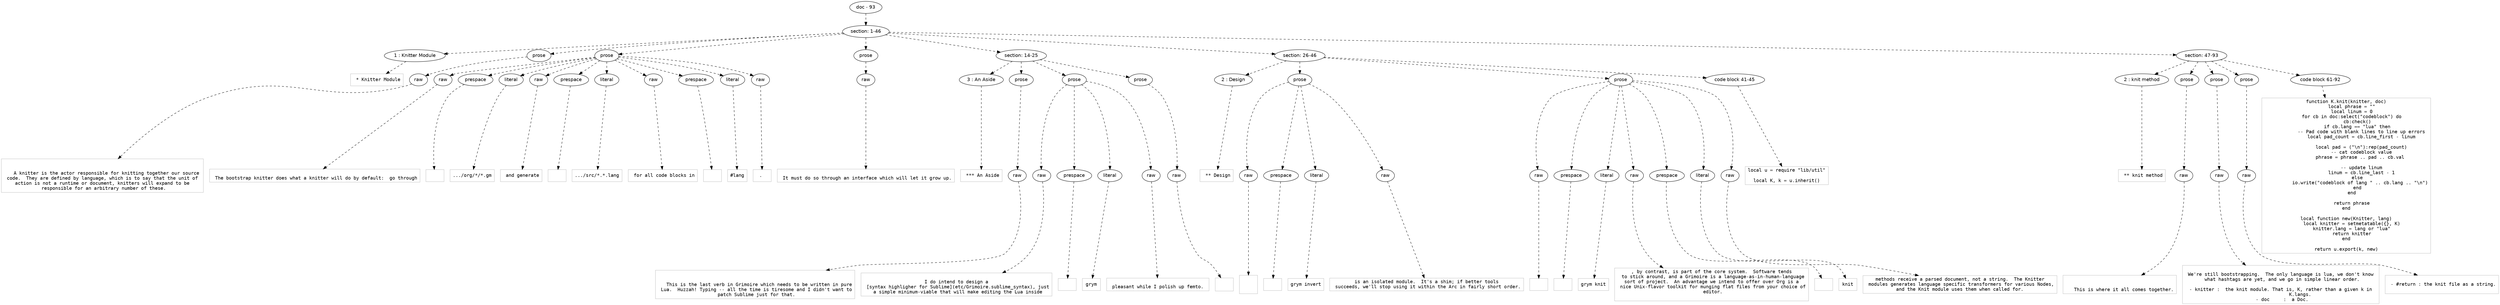 digraph hierarchy {

node [fontname=Helvetica]
edge [style=dashed]

doc_0 [label="doc - 93"]


doc_0 -> { section_1}
{rank=same; section_1}

section_1 [label="section: 1-46"]


section_1 -> { header_2 prose_3 prose_4 prose_5 section_6 section_7 section_8}
{rank=same; header_2 prose_3 prose_4 prose_5 section_6 section_7 section_8}

header_2 [label="1 : Knitter Module"]

prose_3 [label="prose"]

prose_4 [label="prose"]

prose_5 [label="prose"]

section_6 [label="section: 14-25"]

section_7 [label="section: 26-46"]

section_8 [label="section: 47-93"]


header_2 -> leaf_9
leaf_9  [color=Gray,shape=rectangle,fontname=Inconsolata,label=" * Knitter Module"]
prose_3 -> { raw_10}
{rank=same; raw_10}

raw_10 [label="raw"]


raw_10 -> leaf_11
leaf_11  [color=Gray,shape=rectangle,fontname=Inconsolata,label="

   A knitter is the actor responsible for knitting together our source
 code.  They are defined by language, which is to say that the unit of 
 action is not a runtime or document, knitters will expand to be 
 responsible for an arbitrary number of these.
"]
prose_4 -> { raw_12 prespace_13 literal_14 raw_15 prespace_16 literal_17 raw_18 prespace_19 literal_20 raw_21}
{rank=same; raw_12 prespace_13 literal_14 raw_15 prespace_16 literal_17 raw_18 prespace_19 literal_20 raw_21}

raw_12 [label="raw"]

prespace_13 [label="prespace"]

literal_14 [label="literal"]

raw_15 [label="raw"]

prespace_16 [label="prespace"]

literal_17 [label="literal"]

raw_18 [label="raw"]

prespace_19 [label="prespace"]

literal_20 [label="literal"]

raw_21 [label="raw"]


raw_12 -> leaf_22
leaf_22  [color=Gray,shape=rectangle,fontname=Inconsolata,label="
 The bootstrap knitter does what a knitter will do by default:  go through"]
prespace_13 -> leaf_23
leaf_23  [color=Gray,shape=rectangle,fontname=Inconsolata,label=" "]
literal_14 -> leaf_24
leaf_24  [color=Gray,shape=rectangle,fontname=Inconsolata,label=".../org/*/*.gm"]
raw_15 -> leaf_25
leaf_25  [color=Gray,shape=rectangle,fontname=Inconsolata,label=" and generate"]
prespace_16 -> leaf_26
leaf_26  [color=Gray,shape=rectangle,fontname=Inconsolata,label=" "]
literal_17 -> leaf_27
leaf_27  [color=Gray,shape=rectangle,fontname=Inconsolata,label=".../src/*.*.lang"]
raw_18 -> leaf_28
leaf_28  [color=Gray,shape=rectangle,fontname=Inconsolata,label=" for all code blocks in"]
prespace_19 -> leaf_29
leaf_29  [color=Gray,shape=rectangle,fontname=Inconsolata,label=" "]
literal_20 -> leaf_30
leaf_30  [color=Gray,shape=rectangle,fontname=Inconsolata,label="#lang"]
raw_21 -> leaf_31
leaf_31  [color=Gray,shape=rectangle,fontname=Inconsolata,label=". 
"]
prose_5 -> { raw_32}
{rank=same; raw_32}

raw_32 [label="raw"]


raw_32 -> leaf_33
leaf_33  [color=Gray,shape=rectangle,fontname=Inconsolata,label="
 It must do so through an interface which will let it grow up.
"]
section_6 -> { header_34 prose_35 prose_36 prose_37}
{rank=same; header_34 prose_35 prose_36 prose_37}

header_34 [label="3 : An Aside"]

prose_35 [label="prose"]

prose_36 [label="prose"]

prose_37 [label="prose"]


header_34 -> leaf_38
leaf_38  [color=Gray,shape=rectangle,fontname=Inconsolata,label=" *** An Aside"]
prose_35 -> { raw_39}
{rank=same; raw_39}

raw_39 [label="raw"]


raw_39 -> leaf_40
leaf_40  [color=Gray,shape=rectangle,fontname=Inconsolata,label="

   This is the last verb in Grimoire which needs to be written in pure
 Lua.  Huzzah! Typing -- all the time is tiresome and I didn't want to
 patch Sublime just for that.
"]
prose_36 -> { raw_41 prespace_42 literal_43 raw_44}
{rank=same; raw_41 prespace_42 literal_43 raw_44}

raw_41 [label="raw"]

prespace_42 [label="prespace"]

literal_43 [label="literal"]

raw_44 [label="raw"]


raw_41 -> leaf_45
leaf_45  [color=Gray,shape=rectangle,fontname=Inconsolata,label="
 I do intend to design a 
 [syntax highligher for Sublime](etc/Grimoire.sublime_syntax), just
 a simple minimum-viable that will make editing the Lua inside"]
prespace_42 -> leaf_46
leaf_46  [color=Gray,shape=rectangle,fontname=Inconsolata,label=" "]
literal_43 -> leaf_47
leaf_47  [color=Gray,shape=rectangle,fontname=Inconsolata,label="grym"]
raw_44 -> leaf_48
leaf_48  [color=Gray,shape=rectangle,fontname=Inconsolata,label=" 
 pleasant while I polish up femto. 
"]
prose_37 -> { raw_49}
{rank=same; raw_49}

raw_49 [label="raw"]


raw_49 -> leaf_50
leaf_50  [color=Gray,shape=rectangle,fontname=Inconsolata,label="
 "]
section_7 -> { header_51 prose_52 prose_53 codeblock_54}
{rank=same; header_51 prose_52 prose_53 codeblock_54}

header_51 [label="2 : Design"]

prose_52 [label="prose"]

prose_53 [label="prose"]

codeblock_54 [label="code block 41-45"]


header_51 -> leaf_55
leaf_55  [color=Gray,shape=rectangle,fontname=Inconsolata,label=" ** Design"]
prose_52 -> { raw_56 prespace_57 literal_58 raw_59}
{rank=same; raw_56 prespace_57 literal_58 raw_59}

raw_56 [label="raw"]

prespace_57 [label="prespace"]

literal_58 [label="literal"]

raw_59 [label="raw"]


raw_56 -> leaf_60
leaf_60  [color=Gray,shape=rectangle,fontname=Inconsolata,label="

  "]
prespace_57 -> leaf_61
leaf_61  [color=Gray,shape=rectangle,fontname=Inconsolata,label=" "]
literal_58 -> leaf_62
leaf_62  [color=Gray,shape=rectangle,fontname=Inconsolata,label="grym invert"]
raw_59 -> leaf_63
leaf_63  [color=Gray,shape=rectangle,fontname=Inconsolata,label=" is an isolated module.  It's a shim; if better tools 
 succeeds, we'll stop using it within the Arc in fairly short order.
"]
prose_53 -> { raw_64 prespace_65 literal_66 raw_67 prespace_68 literal_69 raw_70}
{rank=same; raw_64 prespace_65 literal_66 raw_67 prespace_68 literal_69 raw_70}

raw_64 [label="raw"]

prespace_65 [label="prespace"]

literal_66 [label="literal"]

raw_67 [label="raw"]

prespace_68 [label="prespace"]

literal_69 [label="literal"]

raw_70 [label="raw"]


raw_64 -> leaf_71
leaf_71  [color=Gray,shape=rectangle,fontname=Inconsolata,label=""]
prespace_65 -> leaf_72
leaf_72  [color=Gray,shape=rectangle,fontname=Inconsolata,label=" "]
literal_66 -> leaf_73
leaf_73  [color=Gray,shape=rectangle,fontname=Inconsolata,label="grym knit"]
raw_67 -> leaf_74
leaf_74  [color=Gray,shape=rectangle,fontname=Inconsolata,label=", by contrast, is part of the core system.  Software tends
 to stick around, and a Grimoire is a language-as-in-human-language
 sort of project.  An advantage we intend to offer over Org is a 
 nice Unix-flavor toolkit for munging flat files from your choice of
 editor.
 "]
prespace_68 -> leaf_75
leaf_75  [color=Gray,shape=rectangle,fontname=Inconsolata,label=" "]
literal_69 -> leaf_76
leaf_76  [color=Gray,shape=rectangle,fontname=Inconsolata,label="knit"]
raw_70 -> leaf_77
leaf_77  [color=Gray,shape=rectangle,fontname=Inconsolata,label=" methods receive a parsed document, not a string.  The Knitter 
 modules generates language specific transformers for various Nodes,
 and the Knit module uses them when called for. 
"]
codeblock_54 -> leaf_78
leaf_78  [color=Gray,shape=rectangle,fontname=Inconsolata,label="local u = require \"lib/util\"

local K, k = u.inherit()"]
section_8 -> { header_79 prose_80 prose_81 prose_82 codeblock_83}
{rank=same; header_79 prose_80 prose_81 prose_82 codeblock_83}

header_79 [label="2 : knit method"]

prose_80 [label="prose"]

prose_81 [label="prose"]

prose_82 [label="prose"]

codeblock_83 [label="code block 61-92"]


header_79 -> leaf_84
leaf_84  [color=Gray,shape=rectangle,fontname=Inconsolata,label=" ** knit method"]
prose_80 -> { raw_85}
{rank=same; raw_85}

raw_85 [label="raw"]


raw_85 -> leaf_86
leaf_86  [color=Gray,shape=rectangle,fontname=Inconsolata,label="

   This is where it all comes together.
"]
prose_81 -> { raw_87}
{rank=same; raw_87}

raw_87 [label="raw"]


raw_87 -> leaf_88
leaf_88  [color=Gray,shape=rectangle,fontname=Inconsolata,label="
 We're still bootstrapping.  The only language is lua, we don't know 
 what hashtags are yet, and we go in simple linear order.
 
 - knitter :  the knit module. That is, K, rather than a given k in 
              K.langs.
 - doc     :  a Doc.
"]
prose_82 -> { raw_89}
{rank=same; raw_89}

raw_89 [label="raw"]


raw_89 -> leaf_90
leaf_90  [color=Gray,shape=rectangle,fontname=Inconsolata,label="
 - #return : the knit file as a string.

"]
codeblock_83 -> leaf_91
leaf_91  [color=Gray,shape=rectangle,fontname=Inconsolata,label="function K.knit(knitter, doc)
    local phrase = \"\"
    local linum = 0
    for cb in doc:select(\"codeblock\") do
        cb:check()
        if cb.lang == \"lua\" then
           -- Pad code with blank lines to line up errors
           local pad_count = cb.line_first - linum

           local pad = (\"\\n\"):rep(pad_count)
           -- cat codeblock value
           phrase = phrase .. pad .. cb.val 

           -- update linum
           linum = cb.line_last - 1
        else
          io.write(\"codeblock of lang \" .. cb.lang .. \"\\n\")
        end
    end

    return phrase
end

local function new(Knitter, lang)
    local knitter = setmetatable({}, K)
    knitter.lang = lang or \"lua\"
    return knitter
end

return u.export(k, new)"]

}
